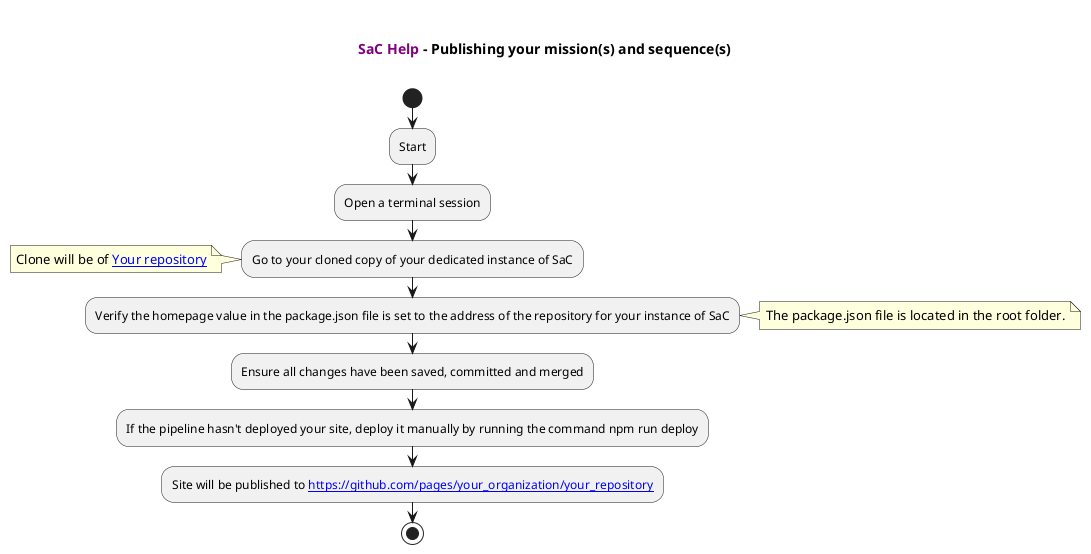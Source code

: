 @startuml

title

  <font color=purple><b>SaC Help</b></font> - Publishing your mission(s) and sequence(s)

end title

start
:Start;
:Open a terminal session;
:Go to your cloned copy of your dedicated instance of SaC;
note left
 Clone will be of [[https://github.com/your_organization/your_repository{Right click to open in a new window or a new tab} Your repository]]
end note
:Verify the homepage value in the package.json file is set to the address of the repository for your instance of SaC;
note right
  The package.json file is located in the root folder.
end note
:Ensure all changes have been saved, committed and merged;
:If the pipeline hasn't deployed your site, deploy it manually by running the command npm run deploy;
:Site will be published to [[https://github.com/pages/your_organization/your_repository https://github.com/pages/your_organization/your_repository]];
stop
@enduml